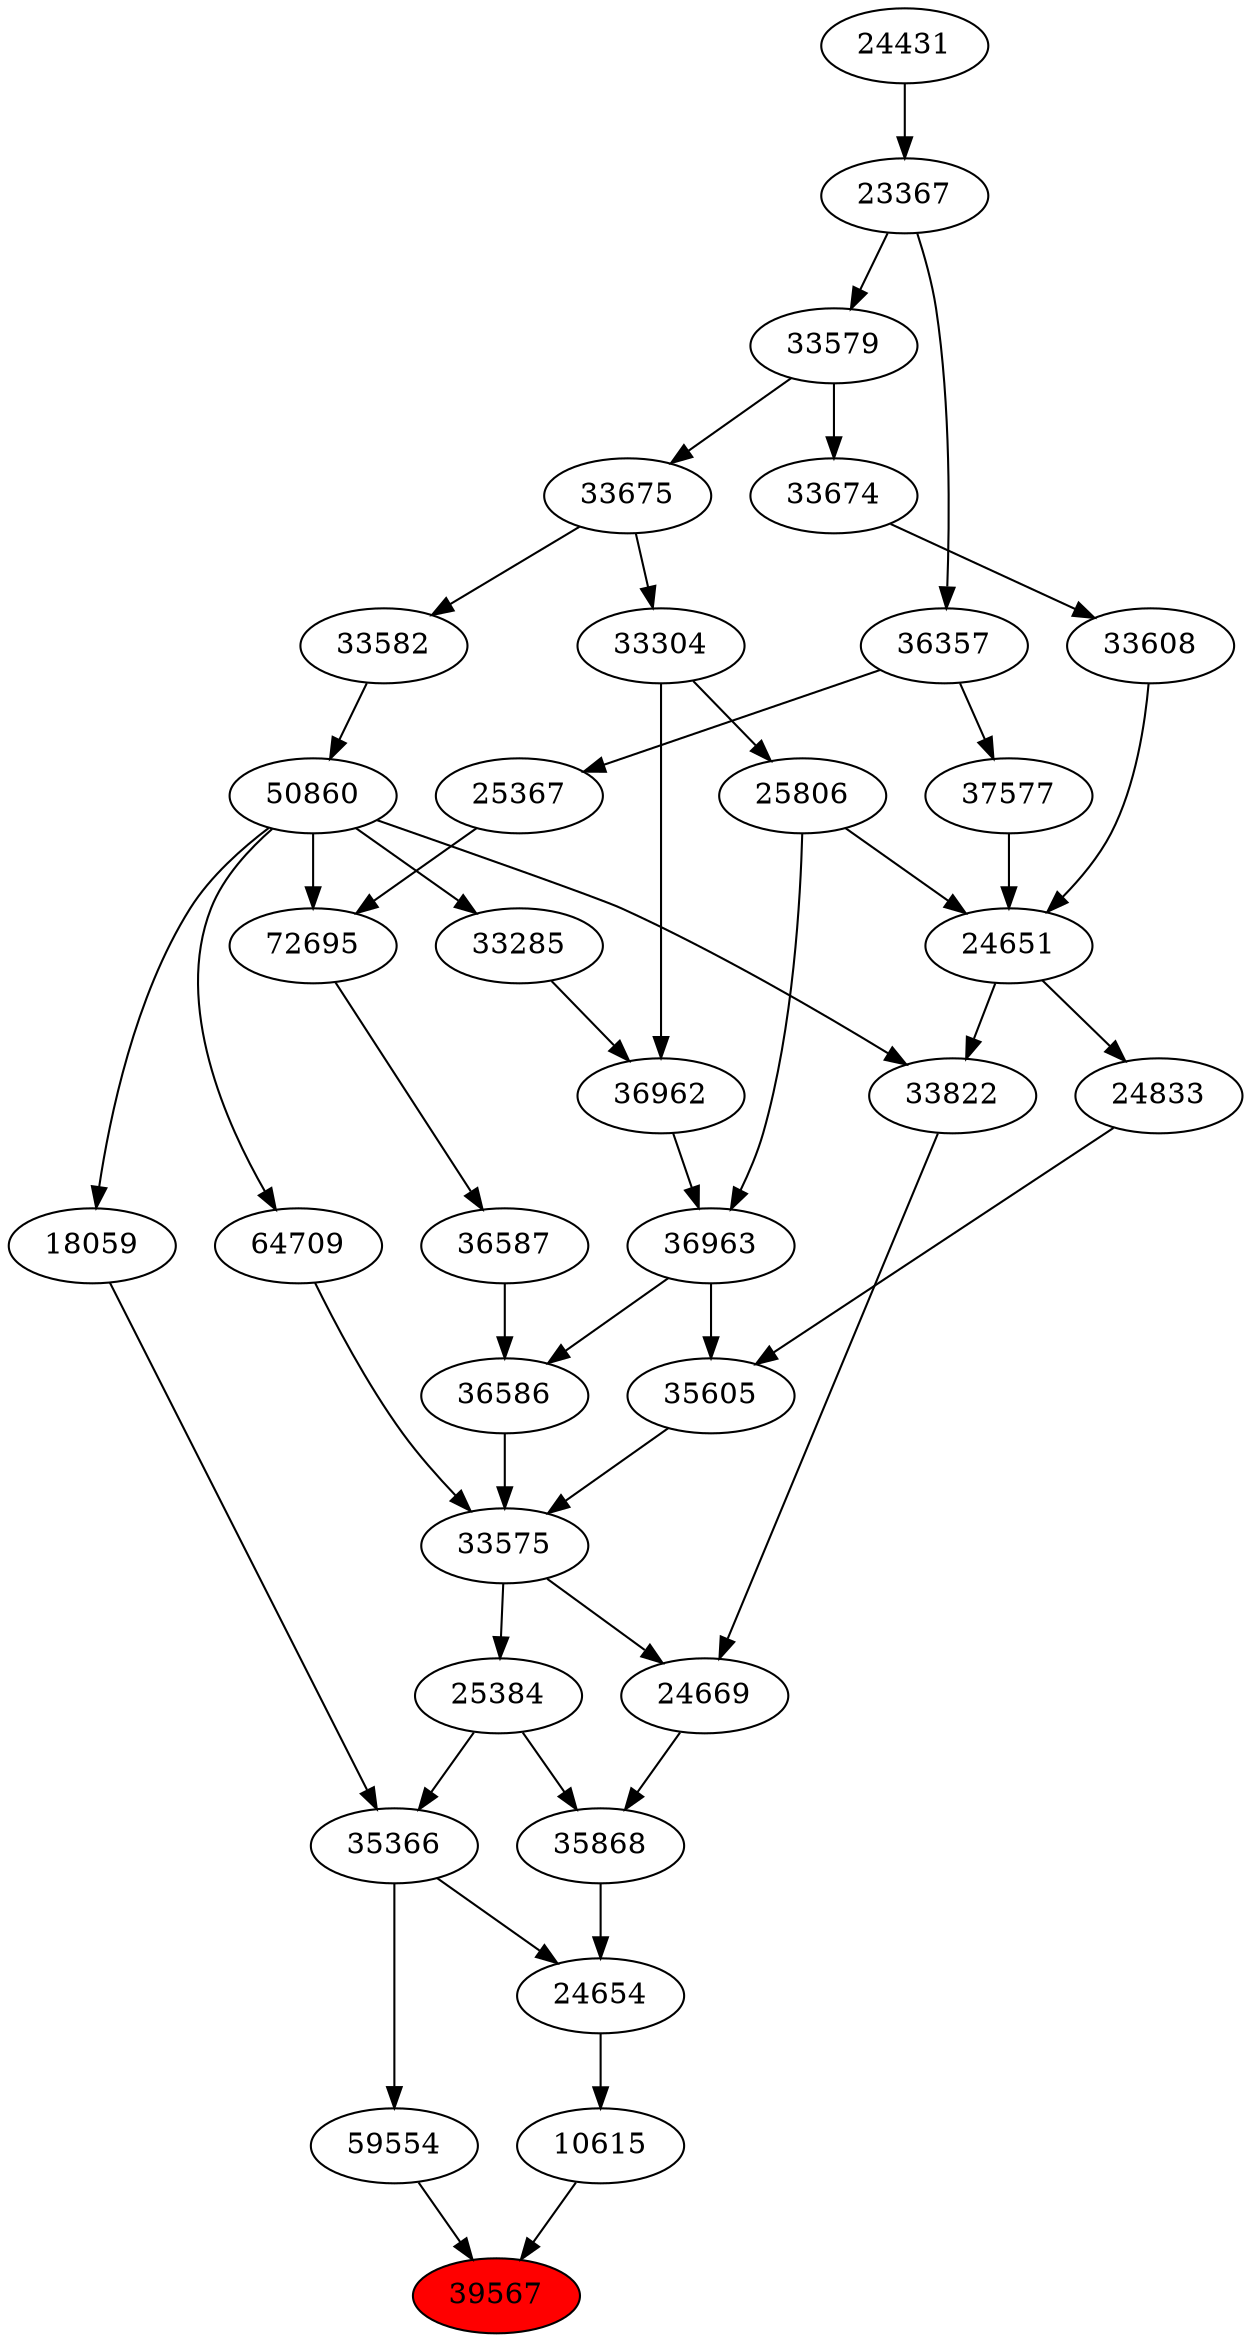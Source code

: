 strict digraph{ 
39567 [label="39567" fillcolor=red style=filled]
10615 -> 39567
59554 -> 39567
10615 [label="10615"]
24654 -> 10615
59554 [label="59554"]
35366 -> 59554
24654 [label="24654"]
35868 -> 24654
35366 -> 24654
35366 [label="35366"]
25384 -> 35366
18059 -> 35366
35868 [label="35868"]
25384 -> 35868
24669 -> 35868
25384 [label="25384"]
33575 -> 25384
18059 [label="18059"]
50860 -> 18059
24669 [label="24669"]
33575 -> 24669
33822 -> 24669
33575 [label="33575"]
36586 -> 33575
35605 -> 33575
64709 -> 33575
50860 [label="50860"]
33582 -> 50860
33822 [label="33822"]
24651 -> 33822
50860 -> 33822
36586 [label="36586"]
36587 -> 36586
36963 -> 36586
35605 [label="35605"]
24833 -> 35605
36963 -> 35605
64709 [label="64709"]
50860 -> 64709
33582 [label="33582"]
33675 -> 33582
24651 [label="24651"]
25806 -> 24651
33608 -> 24651
37577 -> 24651
36587 [label="36587"]
72695 -> 36587
36963 [label="36963"]
36962 -> 36963
25806 -> 36963
24833 [label="24833"]
24651 -> 24833
33675 [label="33675"]
33579 -> 33675
25806 [label="25806"]
33304 -> 25806
33608 [label="33608"]
33674 -> 33608
37577 [label="37577"]
36357 -> 37577
72695 [label="72695"]
50860 -> 72695
25367 -> 72695
36962 [label="36962"]
33285 -> 36962
33304 -> 36962
33579 [label="33579"]
23367 -> 33579
33304 [label="33304"]
33675 -> 33304
33674 [label="33674"]
33579 -> 33674
36357 [label="36357"]
23367 -> 36357
25367 [label="25367"]
36357 -> 25367
33285 [label="33285"]
50860 -> 33285
23367 [label="23367"]
24431 -> 23367
24431 [label="24431"]
}